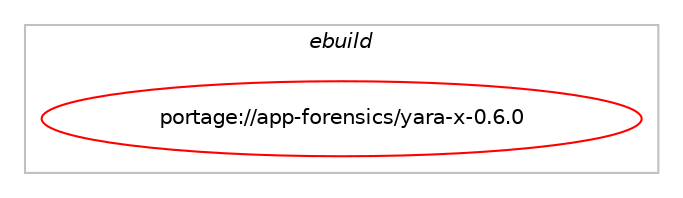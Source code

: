 digraph prolog {

# *************
# Graph options
# *************

newrank=true;
concentrate=true;
compound=true;
graph [rankdir=LR,fontname=Helvetica,fontsize=10,ranksep=1.5];#, ranksep=2.5, nodesep=0.2];
edge  [arrowhead=vee];
node  [fontname=Helvetica,fontsize=10];

# **********
# The ebuild
# **********

subgraph cluster_leftcol {
color=gray;
label=<<i>ebuild</i>>;
id [label="portage://app-forensics/yara-x-0.6.0", color=red, width=4, href="../app-forensics/yara-x-0.6.0.svg"];
}

# ****************
# The dependencies
# ****************

subgraph cluster_midcol {
color=gray;
label=<<i>dependencies</i>>;
subgraph cluster_compile {
fillcolor="#eeeeee";
style=filled;
label=<<i>compile</i>>;
}
subgraph cluster_compileandrun {
fillcolor="#eeeeee";
style=filled;
label=<<i>compile and run</i>>;
}
subgraph cluster_run {
fillcolor="#eeeeee";
style=filled;
label=<<i>run</i>>;
# *** BEGIN UNKNOWN DEPENDENCY TYPE (TODO) ***
# id -> equal(use_conditional_group(positive,python,portage://app-forensics/yara-x-0.6.0,[use_conditional_group(positive,python_targets_python3_10,portage://app-forensics/yara-x-0.6.0,[package_dependency(portage://app-forensics/yara-x-0.6.0,run,no,dev-lang,python,none,[,,],[slot(3.10)],[])]),use_conditional_group(positive,python_targets_python3_11,portage://app-forensics/yara-x-0.6.0,[package_dependency(portage://app-forensics/yara-x-0.6.0,run,no,dev-lang,python,none,[,,],[slot(3.11)],[])]),use_conditional_group(positive,python_targets_python3_12,portage://app-forensics/yara-x-0.6.0,[package_dependency(portage://app-forensics/yara-x-0.6.0,run,no,dev-lang,python,none,[,,],[slot(3.12)],[])]),use_conditional_group(positive,python_targets_python3_13,portage://app-forensics/yara-x-0.6.0,[package_dependency(portage://app-forensics/yara-x-0.6.0,run,no,dev-lang,python,none,[,,],[slot(3.13)],[])])]))
# *** END UNKNOWN DEPENDENCY TYPE (TODO) ***

}
}

# **************
# The candidates
# **************

subgraph cluster_choices {
rank=same;
color=gray;
label=<<i>candidates</i>>;

}

}

